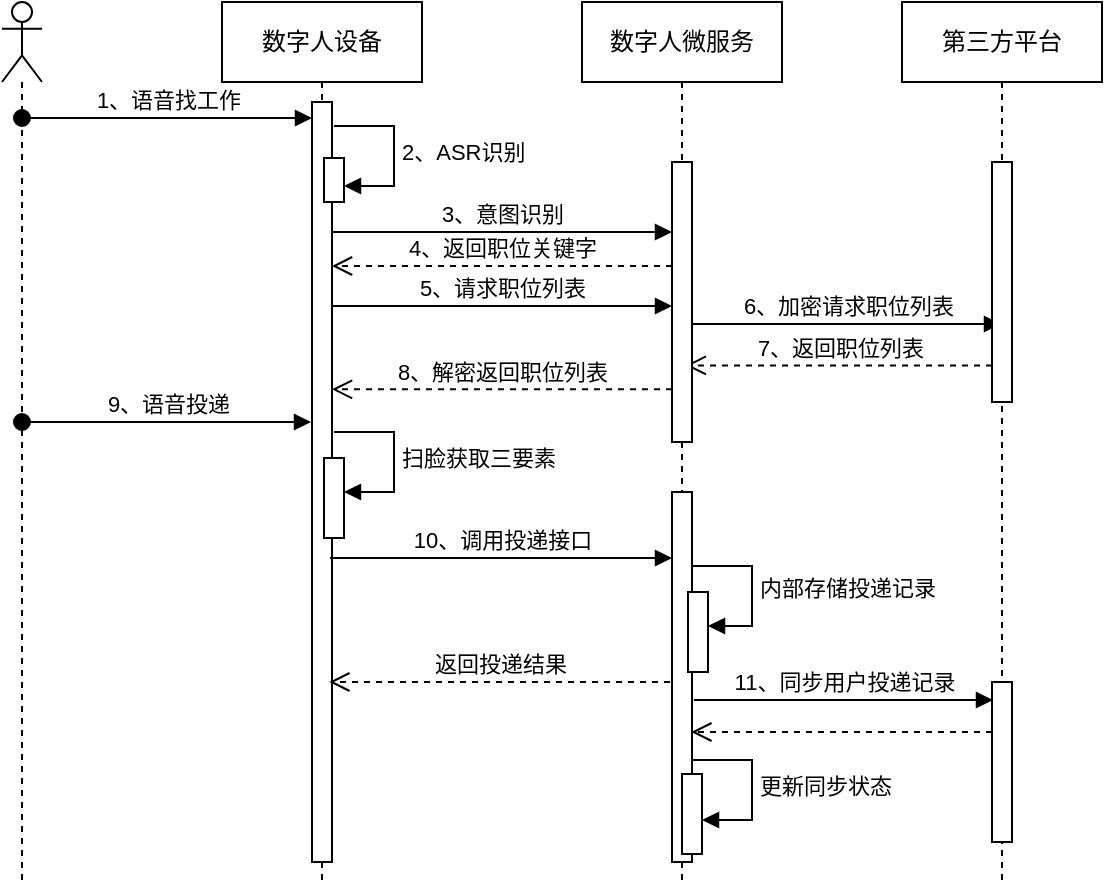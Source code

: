 <mxfile version="28.0.9">
  <diagram name="Page-1" id="2YBvvXClWsGukQMizWep">
    <mxGraphModel dx="1043" dy="556" grid="1" gridSize="10" guides="1" tooltips="1" connect="1" arrows="1" fold="1" page="1" pageScale="1" pageWidth="850" pageHeight="1100" math="0" shadow="0">
      <root>
        <mxCell id="0" />
        <mxCell id="1" parent="0" />
        <mxCell id="aM9ryv3xv72pqoxQDRHE-1" value="数字人设备" style="shape=umlLifeline;perimeter=lifelinePerimeter;whiteSpace=wrap;html=1;container=0;dropTarget=0;collapsible=0;recursiveResize=0;outlineConnect=0;portConstraint=eastwest;newEdgeStyle={&quot;edgeStyle&quot;:&quot;elbowEdgeStyle&quot;,&quot;elbow&quot;:&quot;vertical&quot;,&quot;curved&quot;:0,&quot;rounded&quot;:0};" parent="1" vertex="1">
          <mxGeometry x="260" y="80" width="100" height="440" as="geometry" />
        </mxCell>
        <mxCell id="aM9ryv3xv72pqoxQDRHE-5" value="数字人微服务" style="shape=umlLifeline;perimeter=lifelinePerimeter;whiteSpace=wrap;html=1;container=0;dropTarget=0;collapsible=0;recursiveResize=0;outlineConnect=0;portConstraint=eastwest;newEdgeStyle={&quot;edgeStyle&quot;:&quot;elbowEdgeStyle&quot;,&quot;elbow&quot;:&quot;vertical&quot;,&quot;curved&quot;:0,&quot;rounded&quot;:0};" parent="1" vertex="1">
          <mxGeometry x="440" y="80" width="100" height="440" as="geometry" />
        </mxCell>
        <mxCell id="CQ-CZwCqR9lB9JC6au3v-27" value="" style="html=1;points=[[0,0,0,0,5],[0,1,0,0,-5],[1,0,0,0,5],[1,1,0,0,-5]];perimeter=orthogonalPerimeter;outlineConnect=0;targetShapes=umlLifeline;portConstraint=eastwest;newEdgeStyle={&quot;curved&quot;:0,&quot;rounded&quot;:0};" vertex="1" parent="aM9ryv3xv72pqoxQDRHE-5">
          <mxGeometry x="45" y="245" width="10" height="185" as="geometry" />
        </mxCell>
        <mxCell id="CQ-CZwCqR9lB9JC6au3v-33" value="" style="html=1;points=[[0,0,0,0,5],[0,1,0,0,-5],[1,0,0,0,5],[1,1,0,0,-5]];perimeter=orthogonalPerimeter;outlineConnect=0;targetShapes=umlLifeline;portConstraint=eastwest;newEdgeStyle={&quot;curved&quot;:0,&quot;rounded&quot;:0};" vertex="1" parent="aM9ryv3xv72pqoxQDRHE-5">
          <mxGeometry x="53" y="295" width="10" height="40" as="geometry" />
        </mxCell>
        <mxCell id="CQ-CZwCqR9lB9JC6au3v-34" value="内部存储投递记录" style="html=1;align=left;spacingLeft=2;endArrow=block;rounded=0;edgeStyle=orthogonalEdgeStyle;curved=0;rounded=0;" edge="1" parent="aM9ryv3xv72pqoxQDRHE-5">
          <mxGeometry relative="1" as="geometry">
            <mxPoint x="55" y="282" as="sourcePoint" />
            <Array as="points">
              <mxPoint x="85" y="312" />
            </Array>
            <mxPoint x="63" y="312" as="targetPoint" />
          </mxGeometry>
        </mxCell>
        <mxCell id="aM9ryv3xv72pqoxQDRHE-8" value="8、解密返回职位列表" style="html=1;verticalAlign=bottom;endArrow=open;dashed=1;endSize=8;edgeStyle=elbowEdgeStyle;elbow=vertical;curved=0;rounded=0;" parent="1" target="aM9ryv3xv72pqoxQDRHE-2" edge="1">
          <mxGeometry x="0.004" relative="1" as="geometry">
            <mxPoint x="360" y="274" as="targetPoint" />
            <Array as="points">
              <mxPoint x="410" y="273.66" />
            </Array>
            <mxPoint x="485" y="273.66" as="sourcePoint" />
            <mxPoint as="offset" />
          </mxGeometry>
        </mxCell>
        <mxCell id="CQ-CZwCqR9lB9JC6au3v-5" value="第三方平台" style="shape=umlLifeline;perimeter=lifelinePerimeter;whiteSpace=wrap;html=1;container=0;dropTarget=0;collapsible=0;recursiveResize=0;outlineConnect=0;portConstraint=eastwest;newEdgeStyle={&quot;edgeStyle&quot;:&quot;elbowEdgeStyle&quot;,&quot;elbow&quot;:&quot;vertical&quot;,&quot;curved&quot;:0,&quot;rounded&quot;:0};" vertex="1" parent="1">
          <mxGeometry x="600" y="80" width="100" height="440" as="geometry" />
        </mxCell>
        <mxCell id="CQ-CZwCqR9lB9JC6au3v-35" value="" style="html=1;points=[[0,0,0,0,5],[0,1,0,0,-5],[1,0,0,0,5],[1,1,0,0,-5]];perimeter=orthogonalPerimeter;outlineConnect=0;targetShapes=umlLifeline;portConstraint=eastwest;newEdgeStyle={&quot;curved&quot;:0,&quot;rounded&quot;:0};" vertex="1" parent="CQ-CZwCqR9lB9JC6au3v-5">
          <mxGeometry x="45" y="340" width="10" height="80" as="geometry" />
        </mxCell>
        <mxCell id="CQ-CZwCqR9lB9JC6au3v-13" value="3、意图识别" style="html=1;verticalAlign=bottom;endArrow=block;curved=0;rounded=0;" edge="1" parent="1">
          <mxGeometry x="-0.001" width="80" relative="1" as="geometry">
            <mxPoint x="315" y="195" as="sourcePoint" />
            <mxPoint x="485" y="195" as="targetPoint" />
            <mxPoint as="offset" />
          </mxGeometry>
        </mxCell>
        <mxCell id="CQ-CZwCqR9lB9JC6au3v-14" value="4、返回职位关键字" style="html=1;verticalAlign=bottom;endArrow=open;dashed=1;endSize=8;curved=0;rounded=0;" edge="1" parent="1">
          <mxGeometry x="0.003" relative="1" as="geometry">
            <mxPoint x="485" y="212" as="sourcePoint" />
            <mxPoint x="315" y="212" as="targetPoint" />
            <mxPoint as="offset" />
          </mxGeometry>
        </mxCell>
        <mxCell id="CQ-CZwCqR9lB9JC6au3v-15" value="5、请求职位列表" style="html=1;verticalAlign=bottom;endArrow=block;curved=0;rounded=0;" edge="1" parent="1">
          <mxGeometry x="-0.002" width="80" relative="1" as="geometry">
            <mxPoint x="315" y="232" as="sourcePoint" />
            <mxPoint x="485" y="232" as="targetPoint" />
            <mxPoint as="offset" />
          </mxGeometry>
        </mxCell>
        <mxCell id="CQ-CZwCqR9lB9JC6au3v-16" value="6、加密请求职位列表" style="html=1;verticalAlign=bottom;endArrow=block;curved=0;rounded=0;" edge="1" parent="1">
          <mxGeometry x="-0.0" width="80" relative="1" as="geometry">
            <mxPoint x="495" y="241" as="sourcePoint" />
            <mxPoint x="649.5" y="241" as="targetPoint" />
            <mxPoint as="offset" />
          </mxGeometry>
        </mxCell>
        <mxCell id="aM9ryv3xv72pqoxQDRHE-2" value="" style="html=1;points=[];perimeter=orthogonalPerimeter;outlineConnect=0;targetShapes=umlLifeline;portConstraint=eastwest;newEdgeStyle={&quot;edgeStyle&quot;:&quot;elbowEdgeStyle&quot;,&quot;elbow&quot;:&quot;vertical&quot;,&quot;curved&quot;:0,&quot;rounded&quot;:0};" parent="1" vertex="1">
          <mxGeometry x="305" y="130" width="10" height="380" as="geometry" />
        </mxCell>
        <mxCell id="CQ-CZwCqR9lB9JC6au3v-18" value="7、返回职位列表" style="html=1;verticalAlign=bottom;endArrow=open;dashed=1;endSize=8;curved=0;rounded=0;entryX=0.519;entryY=0.413;entryDx=0;entryDy=0;entryPerimeter=0;" edge="1" parent="1" source="CQ-CZwCqR9lB9JC6au3v-6" target="aM9ryv3xv72pqoxQDRHE-5">
          <mxGeometry relative="1" as="geometry">
            <mxPoint x="640" y="260" as="sourcePoint" />
            <mxPoint x="560" y="260" as="targetPoint" />
            <mxPoint as="offset" />
          </mxGeometry>
        </mxCell>
        <mxCell id="aM9ryv3xv72pqoxQDRHE-3" value="1、语音找工作" style="html=1;verticalAlign=bottom;startArrow=oval;endArrow=block;startSize=8;edgeStyle=elbowEdgeStyle;elbow=vertical;curved=0;rounded=0;" parent="1" edge="1">
          <mxGeometry x="-0.001" relative="1" as="geometry">
            <mxPoint x="160" y="138" as="sourcePoint" />
            <mxPoint x="305" y="137.833" as="targetPoint" />
            <mxPoint as="offset" />
          </mxGeometry>
        </mxCell>
        <mxCell id="aM9ryv3xv72pqoxQDRHE-6" value="" style="html=1;points=[];perimeter=orthogonalPerimeter;outlineConnect=0;targetShapes=umlLifeline;portConstraint=eastwest;newEdgeStyle={&quot;edgeStyle&quot;:&quot;elbowEdgeStyle&quot;,&quot;elbow&quot;:&quot;vertical&quot;,&quot;curved&quot;:0,&quot;rounded&quot;:0};" parent="1" vertex="1">
          <mxGeometry x="485" y="160" width="10" height="140" as="geometry" />
        </mxCell>
        <mxCell id="CQ-CZwCqR9lB9JC6au3v-6" value="" style="html=1;points=[];perimeter=orthogonalPerimeter;outlineConnect=0;targetShapes=umlLifeline;portConstraint=eastwest;newEdgeStyle={&quot;edgeStyle&quot;:&quot;elbowEdgeStyle&quot;,&quot;elbow&quot;:&quot;vertical&quot;,&quot;curved&quot;:0,&quot;rounded&quot;:0};" vertex="1" parent="1">
          <mxGeometry x="645" y="160" width="10" height="120" as="geometry" />
        </mxCell>
        <mxCell id="CQ-CZwCqR9lB9JC6au3v-21" value="" style="shape=umlLifeline;perimeter=lifelinePerimeter;whiteSpace=wrap;html=1;container=1;dropTarget=0;collapsible=0;recursiveResize=0;outlineConnect=0;portConstraint=eastwest;newEdgeStyle={&quot;curved&quot;:0,&quot;rounded&quot;:0};participant=umlActor;" vertex="1" parent="1">
          <mxGeometry x="150" y="80" width="20" height="440" as="geometry" />
        </mxCell>
        <mxCell id="CQ-CZwCqR9lB9JC6au3v-25" value="" style="html=1;points=[[0,0,0,0,5],[0,1,0,0,-5],[1,0,0,0,5],[1,1,0,0,-5]];perimeter=orthogonalPerimeter;outlineConnect=0;targetShapes=umlLifeline;portConstraint=eastwest;newEdgeStyle={&quot;curved&quot;:0,&quot;rounded&quot;:0};" vertex="1" parent="1">
          <mxGeometry x="311" y="308" width="10" height="40" as="geometry" />
        </mxCell>
        <mxCell id="CQ-CZwCqR9lB9JC6au3v-26" value="扫脸获取三要素" style="html=1;align=left;spacingLeft=2;endArrow=block;rounded=0;edgeStyle=orthogonalEdgeStyle;curved=0;rounded=0;" edge="1" parent="1">
          <mxGeometry x="0.005" relative="1" as="geometry">
            <mxPoint x="316" y="295" as="sourcePoint" />
            <Array as="points">
              <mxPoint x="346" y="325" />
            </Array>
            <mxPoint x="321" y="325" as="targetPoint" />
            <mxPoint as="offset" />
          </mxGeometry>
        </mxCell>
        <mxCell id="CQ-CZwCqR9lB9JC6au3v-31" value="9、语音投递" style="html=1;verticalAlign=bottom;startArrow=oval;startFill=1;endArrow=block;startSize=8;curved=0;rounded=0;" edge="1" parent="1">
          <mxGeometry x="0.002" width="60" relative="1" as="geometry">
            <mxPoint x="160" y="290" as="sourcePoint" />
            <mxPoint x="304.5" y="290" as="targetPoint" />
            <mxPoint as="offset" />
          </mxGeometry>
        </mxCell>
        <mxCell id="CQ-CZwCqR9lB9JC6au3v-32" value="10、调用投递接口" style="html=1;verticalAlign=bottom;endArrow=block;curved=0;rounded=0;" edge="1" parent="1">
          <mxGeometry x="0.0" width="80" relative="1" as="geometry">
            <mxPoint x="314" y="358" as="sourcePoint" />
            <mxPoint x="485" y="358.0" as="targetPoint" />
            <mxPoint as="offset" />
          </mxGeometry>
        </mxCell>
        <mxCell id="CQ-CZwCqR9lB9JC6au3v-36" value="11、同步用户投递记录" style="html=1;verticalAlign=bottom;endArrow=block;curved=0;rounded=0;" edge="1" parent="1">
          <mxGeometry x="0.003" width="80" relative="1" as="geometry">
            <mxPoint x="496" y="429" as="sourcePoint" />
            <mxPoint x="645.5" y="429.0" as="targetPoint" />
            <mxPoint as="offset" />
          </mxGeometry>
        </mxCell>
        <mxCell id="CQ-CZwCqR9lB9JC6au3v-37" value="返回投递结果" style="html=1;verticalAlign=bottom;endArrow=open;dashed=1;endSize=8;curved=0;rounded=0;" edge="1" parent="1">
          <mxGeometry x="-0.002" relative="1" as="geometry">
            <mxPoint x="484" y="420" as="sourcePoint" />
            <mxPoint x="313.667" y="420.0" as="targetPoint" />
            <mxPoint as="offset" />
          </mxGeometry>
        </mxCell>
        <mxCell id="CQ-CZwCqR9lB9JC6au3v-38" value="" style="html=1;verticalAlign=bottom;endArrow=open;dashed=1;endSize=8;curved=0;rounded=0;" edge="1" parent="1">
          <mxGeometry x="-0.002" relative="1" as="geometry">
            <mxPoint x="645" y="445" as="sourcePoint" />
            <mxPoint x="494.667" y="445.0" as="targetPoint" />
            <mxPoint as="offset" />
          </mxGeometry>
        </mxCell>
        <mxCell id="CQ-CZwCqR9lB9JC6au3v-39" value="" style="html=1;points=[[0,0,0,0,5],[0,1,0,0,-5],[1,0,0,0,5],[1,1,0,0,-5]];perimeter=orthogonalPerimeter;outlineConnect=0;targetShapes=umlLifeline;portConstraint=eastwest;newEdgeStyle={&quot;curved&quot;:0,&quot;rounded&quot;:0};" vertex="1" parent="1">
          <mxGeometry x="490" y="466" width="10" height="40" as="geometry" />
        </mxCell>
        <mxCell id="CQ-CZwCqR9lB9JC6au3v-40" value="更新同步状态" style="html=1;align=left;spacingLeft=2;endArrow=block;rounded=0;edgeStyle=orthogonalEdgeStyle;curved=0;rounded=0;" edge="1" parent="1">
          <mxGeometry relative="1" as="geometry">
            <mxPoint x="495" y="459" as="sourcePoint" />
            <Array as="points">
              <mxPoint x="525" y="489" />
            </Array>
            <mxPoint x="500" y="489" as="targetPoint" />
            <mxPoint as="offset" />
          </mxGeometry>
        </mxCell>
        <mxCell id="CQ-CZwCqR9lB9JC6au3v-47" value="" style="html=1;points=[[0,0,0,0,5],[0,1,0,0,-5],[1,0,0,0,5],[1,1,0,0,-5]];perimeter=orthogonalPerimeter;outlineConnect=0;targetShapes=umlLifeline;portConstraint=eastwest;newEdgeStyle={&quot;curved&quot;:0,&quot;rounded&quot;:0};" vertex="1" parent="1">
          <mxGeometry x="311" y="158" width="10" height="22" as="geometry" />
        </mxCell>
        <mxCell id="CQ-CZwCqR9lB9JC6au3v-48" value="2、ASR识别" style="html=1;align=left;spacingLeft=2;endArrow=block;rounded=0;edgeStyle=orthogonalEdgeStyle;curved=0;rounded=0;" edge="1" parent="1">
          <mxGeometry relative="1" as="geometry">
            <mxPoint x="316" y="142" as="sourcePoint" />
            <Array as="points">
              <mxPoint x="346" y="172" />
            </Array>
            <mxPoint x="321" y="172" as="targetPoint" />
            <mxPoint as="offset" />
          </mxGeometry>
        </mxCell>
      </root>
    </mxGraphModel>
  </diagram>
</mxfile>
